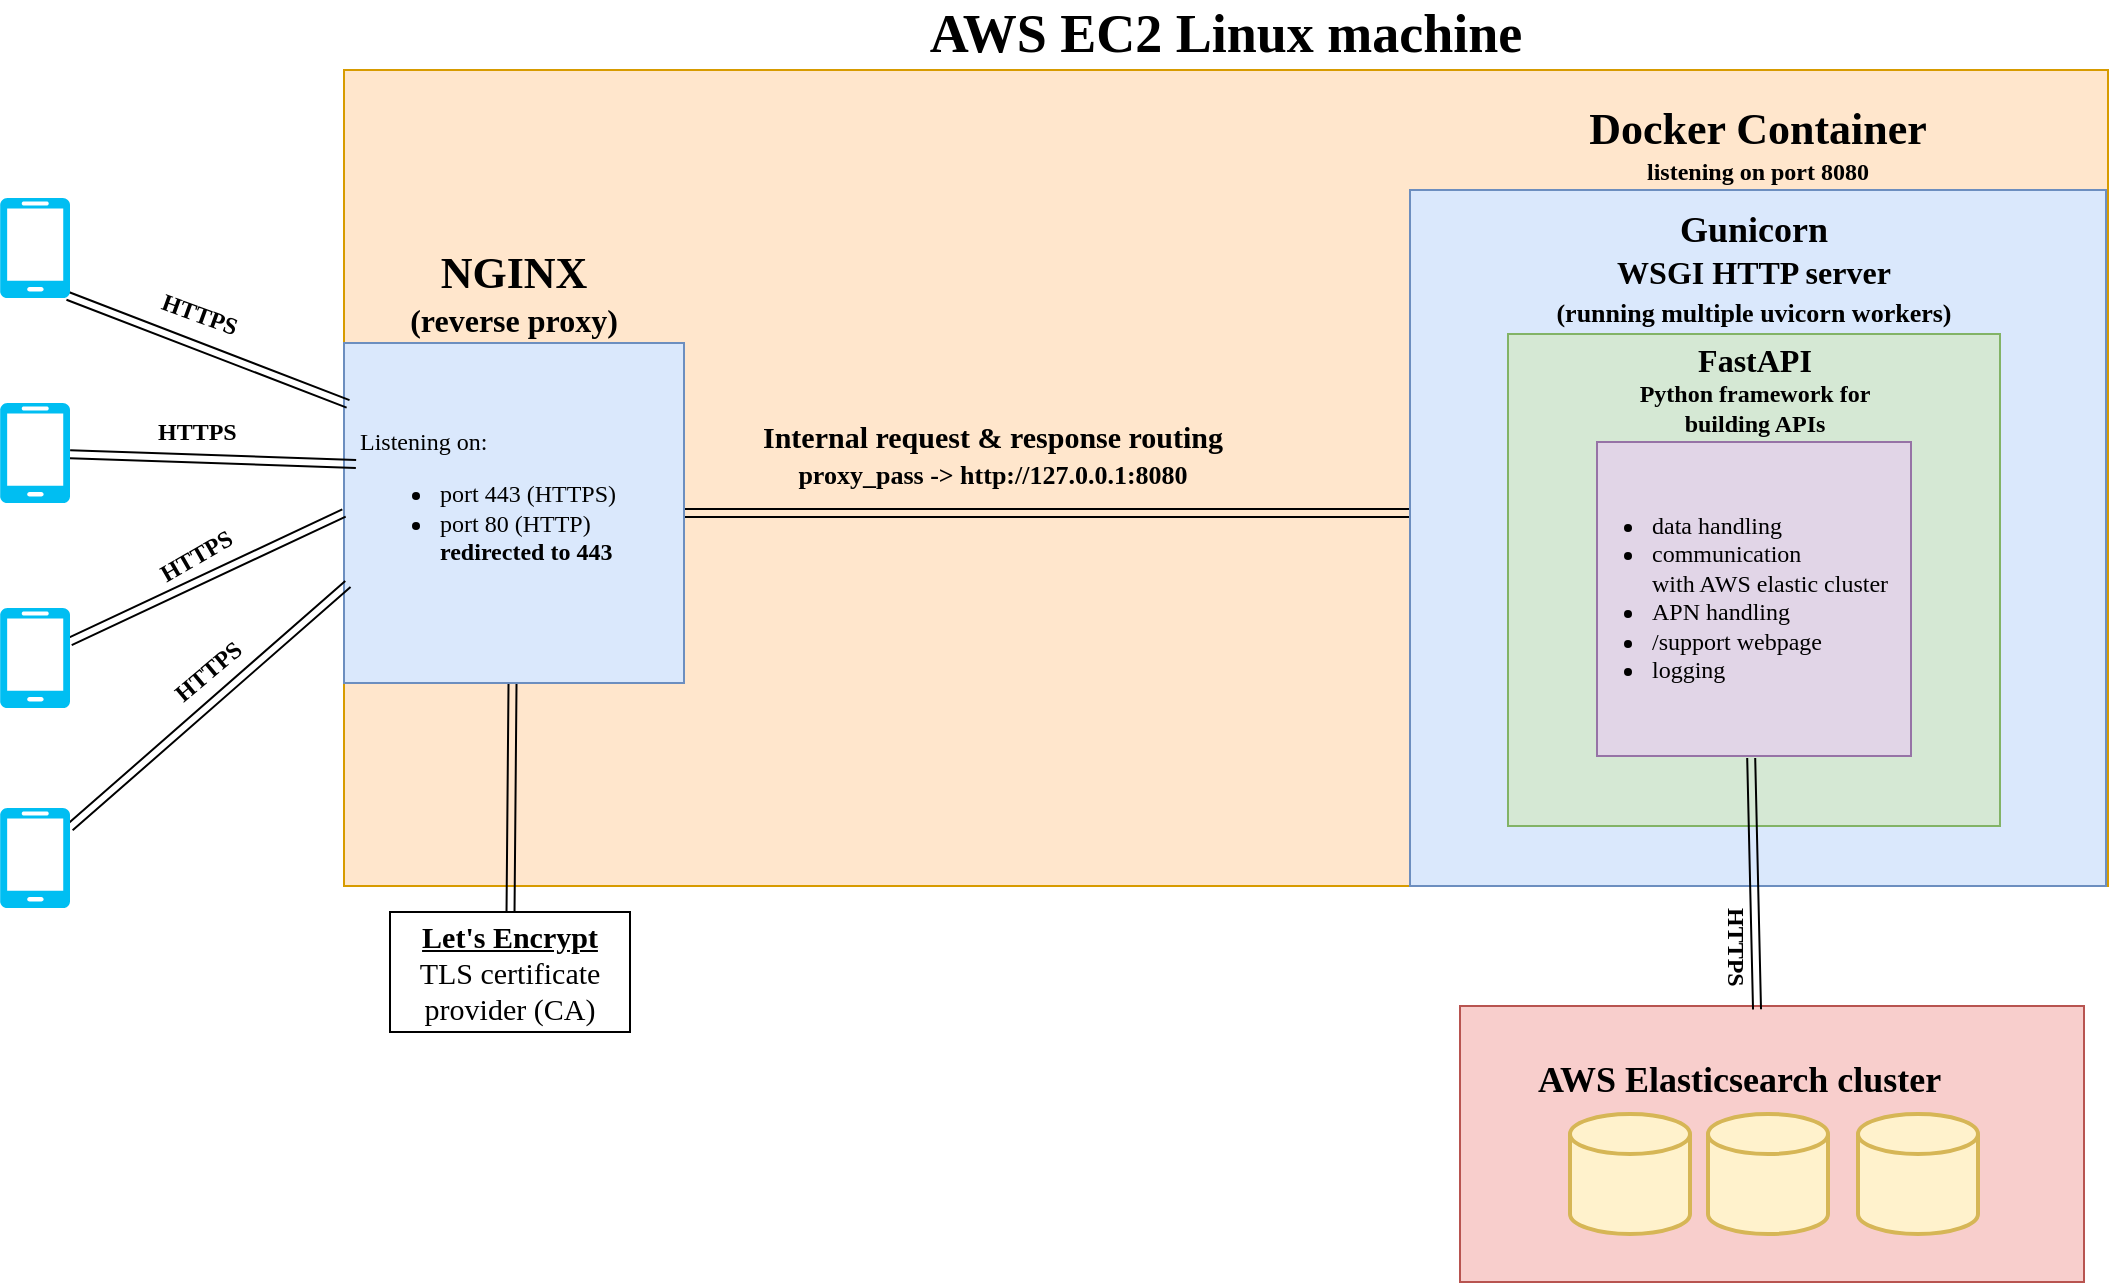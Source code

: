 <mxfile version="12.1.3" pages="1"><diagram id="TA92eoEwIiCuEihQBdVV" name="Page-1"><mxGraphModel dx="1408" dy="601" grid="1" gridSize="6" guides="1" tooltips="1" connect="1" arrows="1" fold="1" page="1" pageScale="1" pageWidth="850" pageHeight="1100" math="0" shadow="0"><root><mxCell id="0"/><mxCell id="1" parent="0"/><mxCell id="jc9Nk66c3KFrUQEUwHwY-68" value="AWS EC2 Linux machine" style="rounded=0;whiteSpace=wrap;html=1;fontFamily=Tahoma;fontSize=27;align=center;fillColor=#ffe6cc;strokeColor=#d79b00;labelPosition=center;verticalLabelPosition=top;verticalAlign=bottom;fontStyle=1" vertex="1" parent="1"><mxGeometry x="252" y="36" width="882" height="408" as="geometry"/></mxCell><mxCell id="jc9Nk66c3KFrUQEUwHwY-44" value="" style="rounded=0;whiteSpace=wrap;html=1;fontFamily=Tahoma;fontSize=15;fillColor=#f8cecc;strokeColor=#b85450;" vertex="1" parent="1"><mxGeometry x="810" y="504" width="312" height="138" as="geometry"/></mxCell><mxCell id="jc9Nk66c3KFrUQEUwHwY-36" style="rounded=0;orthogonalLoop=1;jettySize=auto;html=1;exitX=1;exitY=0.5;exitDx=0;exitDy=0;entryX=0.005;entryY=0.464;entryDx=0;entryDy=0;entryPerimeter=0;fontFamily=Tahoma;fontSize=15;shape=link;" edge="1" parent="1" source="jc9Nk66c3KFrUQEUwHwY-1" target="jc9Nk66c3KFrUQEUwHwY-18"><mxGeometry relative="1" as="geometry"/></mxCell><mxCell id="jc9Nk66c3KFrUQEUwHwY-56" style="edgeStyle=none;shape=link;rounded=0;orthogonalLoop=1;jettySize=auto;html=1;fontFamily=Tahoma;fontSize=15;" edge="1" parent="1" source="jc9Nk66c3KFrUQEUwHwY-1" target="jc9Nk66c3KFrUQEUwHwY-63"><mxGeometry relative="1" as="geometry"><mxPoint x="335" y="420" as="targetPoint"/></mxGeometry></mxCell><mxCell id="jc9Nk66c3KFrUQEUwHwY-1" value="&lt;font&gt;&lt;span style=&quot;font-size: 22px&quot;&gt;NGINX&lt;/span&gt;&lt;br&gt;&lt;font style=&quot;font-size: 16px&quot;&gt;(reverse proxy)&lt;/font&gt;&lt;br&gt;&lt;/font&gt;" style="whiteSpace=wrap;html=1;aspect=fixed;fillColor=#dae8fc;strokeColor=#6c8ebf;fontFamily=Tahoma;fontStyle=1;labelPosition=center;verticalLabelPosition=top;align=center;verticalAlign=bottom;" vertex="1" parent="1"><mxGeometry x="252" y="172.5" width="170" height="170" as="geometry"/></mxCell><mxCell id="jc9Nk66c3KFrUQEUwHwY-8" style="edgeStyle=none;rounded=0;orthogonalLoop=1;jettySize=auto;html=1;exitX=0.97;exitY=0.98;exitDx=0;exitDy=0;exitPerimeter=0;entryX=0.012;entryY=0.179;entryDx=0;entryDy=0;entryPerimeter=0;shape=link;" edge="1" parent="1" source="jc9Nk66c3KFrUQEUwHwY-2" target="jc9Nk66c3KFrUQEUwHwY-1"><mxGeometry relative="1" as="geometry"/></mxCell><mxCell id="jc9Nk66c3KFrUQEUwHwY-2" value="" style="verticalLabelPosition=bottom;html=1;verticalAlign=top;align=center;strokeColor=none;fillColor=#00BEF2;shape=mxgraph.azure.mobile;pointerEvents=1;" vertex="1" parent="1"><mxGeometry x="80" y="100" width="35" height="50" as="geometry"/></mxCell><mxCell id="jc9Nk66c3KFrUQEUwHwY-9" style="edgeStyle=none;rounded=0;orthogonalLoop=1;jettySize=auto;html=1;shape=link;entryX=0;entryY=0.256;entryDx=0;entryDy=0;entryPerimeter=0;" edge="1" parent="1" source="jc9Nk66c3KFrUQEUwHwY-3" target="jc9Nk66c3KFrUQEUwHwY-17"><mxGeometry relative="1" as="geometry"><mxPoint x="240" y="222" as="targetPoint"/></mxGeometry></mxCell><mxCell id="jc9Nk66c3KFrUQEUwHwY-3" value="" style="verticalLabelPosition=bottom;html=1;verticalAlign=top;align=center;strokeColor=none;fillColor=#00BEF2;shape=mxgraph.azure.mobile;pointerEvents=1;" vertex="1" parent="1"><mxGeometry x="80" y="202.5" width="35" height="50" as="geometry"/></mxCell><mxCell id="jc9Nk66c3KFrUQEUwHwY-10" style="edgeStyle=none;rounded=0;orthogonalLoop=1;jettySize=auto;html=1;entryX=0;entryY=0.5;entryDx=0;entryDy=0;shape=link;" edge="1" parent="1" source="jc9Nk66c3KFrUQEUwHwY-4" target="jc9Nk66c3KFrUQEUwHwY-1"><mxGeometry relative="1" as="geometry"/></mxCell><mxCell id="jc9Nk66c3KFrUQEUwHwY-4" value="" style="verticalLabelPosition=bottom;html=1;verticalAlign=top;align=center;strokeColor=none;fillColor=#00BEF2;shape=mxgraph.azure.mobile;pointerEvents=1;" vertex="1" parent="1"><mxGeometry x="80" y="305" width="35" height="50" as="geometry"/></mxCell><mxCell id="jc9Nk66c3KFrUQEUwHwY-11" style="edgeStyle=none;rounded=0;orthogonalLoop=1;jettySize=auto;html=1;entryX=-0.027;entryY=0.97;entryDx=0;entryDy=0;entryPerimeter=0;shape=link;" edge="1" parent="1" source="jc9Nk66c3KFrUQEUwHwY-5" target="jc9Nk66c3KFrUQEUwHwY-17"><mxGeometry relative="1" as="geometry"><mxPoint x="270" y="300" as="targetPoint"/></mxGeometry></mxCell><mxCell id="jc9Nk66c3KFrUQEUwHwY-5" value="" style="verticalLabelPosition=bottom;html=1;verticalAlign=top;align=center;strokeColor=none;fillColor=#00BEF2;shape=mxgraph.azure.mobile;pointerEvents=1;" vertex="1" parent="1"><mxGeometry x="80" y="405" width="35" height="50" as="geometry"/></mxCell><mxCell id="jc9Nk66c3KFrUQEUwHwY-13" value="HTTPS" style="text;html=1;resizable=0;points=[];autosize=1;align=left;verticalAlign=top;spacingTop=-4;fontFamily=Tahoma;rotation=-40;fontStyle=1" vertex="1" parent="1"><mxGeometry x="162" y="325" width="50" height="20" as="geometry"/></mxCell><mxCell id="jc9Nk66c3KFrUQEUwHwY-14" value="HTTPS" style="text;html=1;resizable=0;points=[];autosize=1;align=left;verticalAlign=top;spacingTop=-4;fontFamily=Tahoma;rotation=-30;fontStyle=1" vertex="1" parent="1"><mxGeometry x="156" y="268" width="50" height="20" as="geometry"/></mxCell><mxCell id="jc9Nk66c3KFrUQEUwHwY-15" value="HTTPS" style="text;html=1;resizable=0;points=[];autosize=1;align=left;verticalAlign=top;spacingTop=-4;fontFamily=Tahoma;fontStyle=1" vertex="1" parent="1"><mxGeometry x="157" y="206.5" width="50" height="20" as="geometry"/></mxCell><mxCell id="jc9Nk66c3KFrUQEUwHwY-16" value="HTTPS" style="text;html=1;resizable=0;points=[];autosize=1;align=left;verticalAlign=top;spacingTop=-4;fontFamily=Tahoma;rotation=20;fontStyle=1" vertex="1" parent="1"><mxGeometry x="158" y="149" width="50" height="20" as="geometry"/></mxCell><mxCell id="jc9Nk66c3KFrUQEUwHwY-17" value="Listening on:&lt;br&gt;&lt;ul&gt;&lt;li&gt;port 443 (HTTPS)&lt;/li&gt;&lt;li&gt;port 80 (HTTP)&lt;br&gt;&lt;b&gt;redirected to 443&lt;/b&gt;&lt;/li&gt;&lt;/ul&gt;" style="text;html=1;resizable=0;points=[];autosize=1;align=left;verticalAlign=top;spacingTop=-4;fontFamily=Tahoma;" vertex="1" parent="1"><mxGeometry x="258" y="211.5" width="150" height="84" as="geometry"/></mxCell><mxCell id="jc9Nk66c3KFrUQEUwHwY-18" value="&lt;font&gt;&lt;span style=&quot;font-size: 22px&quot;&gt;Docker Container&lt;br&gt;&lt;/span&gt;listening on port 8080&lt;br&gt;&lt;/font&gt;" style="whiteSpace=wrap;html=1;aspect=fixed;fillColor=#dae8fc;strokeColor=#6c8ebf;labelPosition=center;verticalLabelPosition=top;align=center;verticalAlign=bottom;fontFamily=Tahoma;fontStyle=1" vertex="1" parent="1"><mxGeometry x="785" y="96" width="348" height="348" as="geometry"/></mxCell><mxCell id="jc9Nk66c3KFrUQEUwHwY-19" value="&lt;font style=&quot;font-size: 16px&quot;&gt;&lt;font style=&quot;font-size: 16px&quot;&gt;&lt;font style=&quot;font-size: 18px&quot;&gt;Gunicorn&lt;/font&gt;&lt;br&gt;&lt;span&gt;WSGI HTTP server&lt;/span&gt;&lt;span&gt;&lt;br&gt;&lt;/span&gt;&lt;/font&gt;&lt;font style=&quot;font-size: 13px&quot;&gt;(running multiple uvicorn workers)&lt;/font&gt;&lt;br&gt;&lt;/font&gt;" style="whiteSpace=wrap;html=1;aspect=fixed;fillColor=#d5e8d4;strokeColor=#82b366;labelPosition=center;verticalLabelPosition=top;align=center;verticalAlign=bottom;fontFamily=Tahoma;direction=west;fontStyle=1" vertex="1" parent="1"><mxGeometry x="834" y="168" width="246" height="246" as="geometry"/></mxCell><mxCell id="jc9Nk66c3KFrUQEUwHwY-20" value="&lt;font&gt;&lt;font&gt;&lt;font style=&quot;font-size: 16px&quot;&gt;FastAPI&lt;/font&gt;&lt;br&gt;&lt;/font&gt;Python framework for building APIs&lt;br&gt;&lt;/font&gt;" style="whiteSpace=wrap;html=1;aspect=fixed;fillColor=#e1d5e7;strokeColor=#9673a6;labelPosition=center;verticalLabelPosition=top;align=center;verticalAlign=bottom;direction=south;fontFamily=Tahoma;fontStyle=1" vertex="1" parent="1"><mxGeometry x="878.5" y="222" width="157" height="157" as="geometry"/></mxCell><mxCell id="jc9Nk66c3KFrUQEUwHwY-46" style="edgeStyle=none;rounded=0;orthogonalLoop=1;jettySize=auto;html=1;entryX=0.476;entryY=0.012;entryDx=0;entryDy=0;entryPerimeter=0;fontFamily=Tahoma;fontSize=15;shape=link;" edge="1" parent="1" source="jc9Nk66c3KFrUQEUwHwY-32" target="jc9Nk66c3KFrUQEUwHwY-44"><mxGeometry relative="1" as="geometry"/></mxCell><mxCell id="jc9Nk66c3KFrUQEUwHwY-32" value="&lt;ul style=&quot;font-size: 12px&quot;&gt;&lt;li&gt;&lt;span&gt;data handling&lt;/span&gt;&lt;br&gt;&lt;/li&gt;&lt;li&gt;communication &lt;br&gt;with AWS elastic cluster&lt;/li&gt;&lt;li&gt;APN handling&lt;/li&gt;&lt;li&gt;/support webpage&lt;/li&gt;&lt;li&gt;logging&lt;/li&gt;&lt;/ul&gt;" style="text;html=1;resizable=0;points=[];autosize=1;align=left;verticalAlign=top;spacingTop=-4;fontSize=15;fontFamily=Tahoma;" vertex="1" parent="1"><mxGeometry x="864" y="242" width="180" height="138" as="geometry"/></mxCell><mxCell id="jc9Nk66c3KFrUQEUwHwY-37" value="Internal request &amp;amp; response routing&lt;br&gt;&lt;font style=&quot;font-size: 13px&quot;&gt;proxy_pass -&amp;gt; http://127.0.0.1:8080&lt;/font&gt;" style="text;html=1;resizable=0;points=[];autosize=1;align=center;verticalAlign=top;spacingTop=-4;fontSize=15;fontFamily=Tahoma;fontStyle=1" vertex="1" parent="1"><mxGeometry x="450" y="207.5" width="252" height="42" as="geometry"/></mxCell><mxCell id="jc9Nk66c3KFrUQEUwHwY-38" value="" style="strokeWidth=2;html=1;shape=mxgraph.flowchart.database;whiteSpace=wrap;fontFamily=Tahoma;fontSize=15;fillColor=#fff2cc;strokeColor=#d6b656;" vertex="1" parent="1"><mxGeometry x="865" y="558" width="60" height="60" as="geometry"/></mxCell><mxCell id="jc9Nk66c3KFrUQEUwHwY-39" value="" style="strokeWidth=2;html=1;shape=mxgraph.flowchart.database;whiteSpace=wrap;fontFamily=Tahoma;fontSize=15;fillColor=#fff2cc;strokeColor=#d6b656;" vertex="1" parent="1"><mxGeometry x="934" y="558" width="60" height="60" as="geometry"/></mxCell><mxCell id="jc9Nk66c3KFrUQEUwHwY-40" value="" style="strokeWidth=2;html=1;shape=mxgraph.flowchart.database;whiteSpace=wrap;fontFamily=Tahoma;fontSize=15;fillColor=#fff2cc;strokeColor=#d6b656;" vertex="1" parent="1"><mxGeometry x="1009" y="558" width="60" height="60" as="geometry"/></mxCell><mxCell id="jc9Nk66c3KFrUQEUwHwY-41" value="&lt;font style=&quot;font-size: 18px&quot;&gt;AWS Elasticsearch cluster&lt;/font&gt;" style="text;html=1;resizable=0;points=[];autosize=1;align=left;verticalAlign=top;spacingTop=-4;fontSize=15;fontFamily=Tahoma;fontStyle=1" vertex="1" parent="1"><mxGeometry x="847" y="528" width="216" height="24" as="geometry"/></mxCell><mxCell id="jc9Nk66c3KFrUQEUwHwY-47" value="HTTPS" style="text;html=1;resizable=0;points=[];autosize=1;align=left;verticalAlign=top;spacingTop=-4;fontFamily=Tahoma;fontStyle=1;rotation=90;" vertex="1" parent="1"><mxGeometry x="923" y="468" width="50" height="20" as="geometry"/></mxCell><mxCell id="jc9Nk66c3KFrUQEUwHwY-63" value="&lt;b&gt;&lt;u&gt;Let's Encrypt&lt;/u&gt;&lt;/b&gt;&lt;br&gt;TLS certificate provider (CA)" style="rounded=0;whiteSpace=wrap;html=1;fontFamily=Tahoma;fontSize=15;align=center;" vertex="1" parent="1"><mxGeometry x="275" y="457" width="120" height="60" as="geometry"/></mxCell></root></mxGraphModel></diagram></mxfile>
